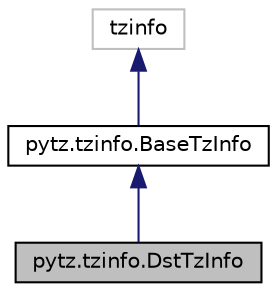 digraph "pytz.tzinfo.DstTzInfo"
{
 // LATEX_PDF_SIZE
  edge [fontname="Helvetica",fontsize="10",labelfontname="Helvetica",labelfontsize="10"];
  node [fontname="Helvetica",fontsize="10",shape=record];
  Node1 [label="pytz.tzinfo.DstTzInfo",height=0.2,width=0.4,color="black", fillcolor="grey75", style="filled", fontcolor="black",tooltip=" "];
  Node2 -> Node1 [dir="back",color="midnightblue",fontsize="10",style="solid"];
  Node2 [label="pytz.tzinfo.BaseTzInfo",height=0.2,width=0.4,color="black", fillcolor="white", style="filled",URL="$classpytz_1_1tzinfo_1_1_base_tz_info.html",tooltip=" "];
  Node3 -> Node2 [dir="back",color="midnightblue",fontsize="10",style="solid"];
  Node3 [label="tzinfo",height=0.2,width=0.4,color="grey75", fillcolor="white", style="filled",tooltip=" "];
}
